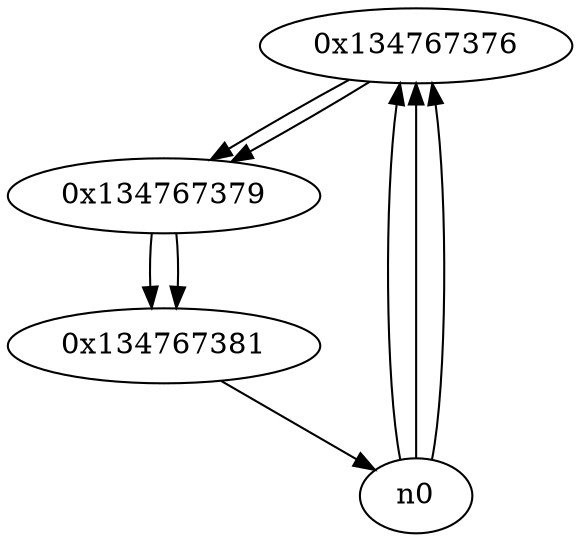 digraph G{
/* nodes */
  n1 [label="0x134767376"]
  n2 [label="0x134767379"]
  n3 [label="0x134767381"]
/* edges */
n1 -> n2;
n0 -> n1;
n0 -> n1;
n0 -> n1;
n2 -> n3;
n1 -> n2;
n3 -> n0;
n2 -> n3;
}
